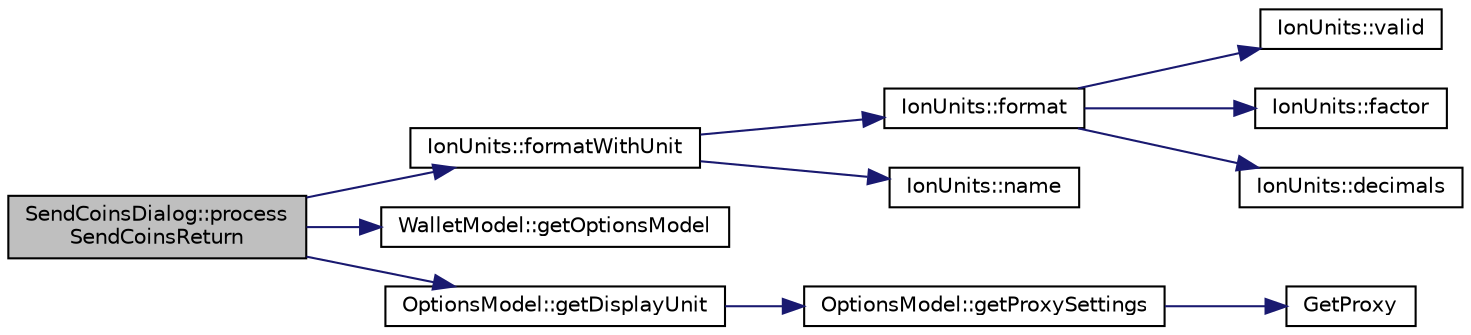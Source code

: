 digraph "SendCoinsDialog::processSendCoinsReturn"
{
  edge [fontname="Helvetica",fontsize="10",labelfontname="Helvetica",labelfontsize="10"];
  node [fontname="Helvetica",fontsize="10",shape=record];
  rankdir="LR";
  Node1041 [label="SendCoinsDialog::process\lSendCoinsReturn",height=0.2,width=0.4,color="black", fillcolor="grey75", style="filled", fontcolor="black"];
  Node1041 -> Node1042 [color="midnightblue",fontsize="10",style="solid",fontname="Helvetica"];
  Node1042 [label="IonUnits::formatWithUnit",height=0.2,width=0.4,color="black", fillcolor="white", style="filled",URL="$d7/dab/class_ion_units.html#a07052cd4b4b8496b73ffe657432a8624",tooltip="Format as string (with unit) "];
  Node1042 -> Node1043 [color="midnightblue",fontsize="10",style="solid",fontname="Helvetica"];
  Node1043 [label="IonUnits::format",height=0.2,width=0.4,color="black", fillcolor="white", style="filled",URL="$d7/dab/class_ion_units.html#a7cf8cdbd0a24c418ae91b511fac5bee4",tooltip="Format as string. "];
  Node1043 -> Node1044 [color="midnightblue",fontsize="10",style="solid",fontname="Helvetica"];
  Node1044 [label="IonUnits::valid",height=0.2,width=0.4,color="black", fillcolor="white", style="filled",URL="$d7/dab/class_ion_units.html#a23c5b1306ed473dbb2375a6675a2ce13",tooltip="Is unit ID valid? "];
  Node1043 -> Node1045 [color="midnightblue",fontsize="10",style="solid",fontname="Helvetica"];
  Node1045 [label="IonUnits::factor",height=0.2,width=0.4,color="black", fillcolor="white", style="filled",URL="$d7/dab/class_ion_units.html#a210814a200496caf63083ed4abd1bd24",tooltip="Number of Satoshis (1e-8) per unit. "];
  Node1043 -> Node1046 [color="midnightblue",fontsize="10",style="solid",fontname="Helvetica"];
  Node1046 [label="IonUnits::decimals",height=0.2,width=0.4,color="black", fillcolor="white", style="filled",URL="$d7/dab/class_ion_units.html#a5e9c7a5b666b858c171760273c51c9d7",tooltip="Number of decimals left. "];
  Node1042 -> Node1047 [color="midnightblue",fontsize="10",style="solid",fontname="Helvetica"];
  Node1047 [label="IonUnits::name",height=0.2,width=0.4,color="black", fillcolor="white", style="filled",URL="$d7/dab/class_ion_units.html#a5bb4881389b09aeeb0bc235e87e0a42f",tooltip="Short name. "];
  Node1041 -> Node1048 [color="midnightblue",fontsize="10",style="solid",fontname="Helvetica"];
  Node1048 [label="WalletModel::getOptionsModel",height=0.2,width=0.4,color="black", fillcolor="white", style="filled",URL="$d4/d27/class_wallet_model.html#a96d53e56b3f8f07537ea2523f7a7d300"];
  Node1041 -> Node1049 [color="midnightblue",fontsize="10",style="solid",fontname="Helvetica"];
  Node1049 [label="OptionsModel::getDisplayUnit",height=0.2,width=0.4,color="black", fillcolor="white", style="filled",URL="$da/d1f/class_options_model.html#a3b6e4d4ef42be3aaba315b8cd14f468e"];
  Node1049 -> Node1050 [color="midnightblue",fontsize="10",style="solid",fontname="Helvetica"];
  Node1050 [label="OptionsModel::getProxySettings",height=0.2,width=0.4,color="black", fillcolor="white", style="filled",URL="$da/d1f/class_options_model.html#a0fa582a801df3753c2c50840c40bb350"];
  Node1050 -> Node1051 [color="midnightblue",fontsize="10",style="solid",fontname="Helvetica"];
  Node1051 [label="GetProxy",height=0.2,width=0.4,color="black", fillcolor="white", style="filled",URL="$d0/d0e/netbase_8cpp.html#a4e67b39fc1769663260d791d2f4d049d"];
}
